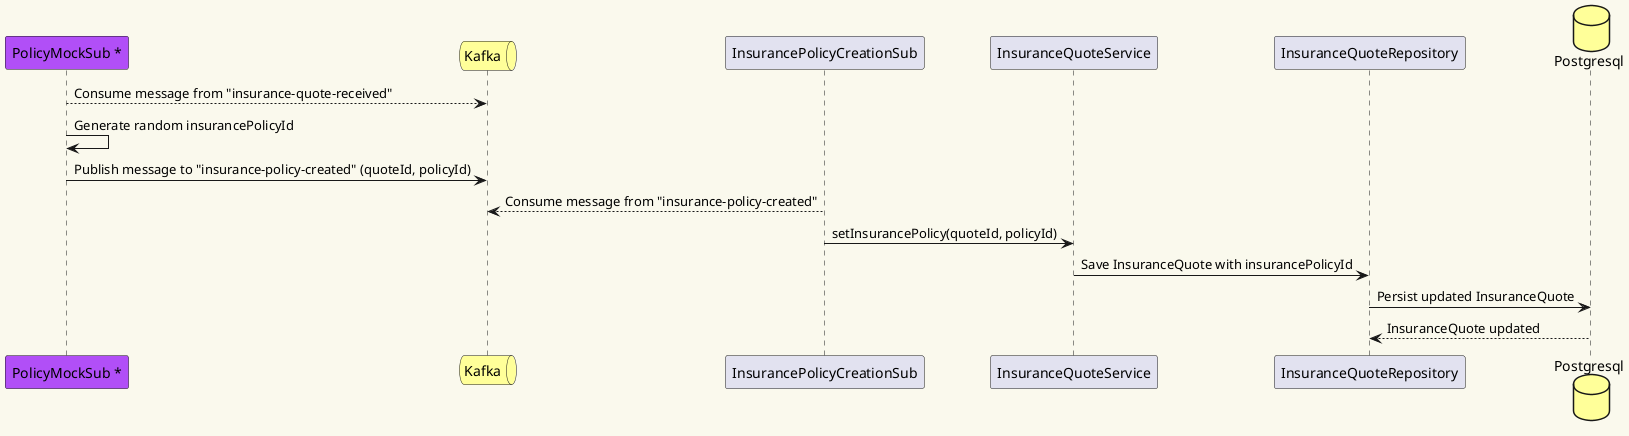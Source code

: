@startuml
skinparam backgroundColor #faf9ed
participant "PolicyMockSub *" as PMS #b14ff7
queue "Kafka" as K #ffff99
participant "InsurancePolicyCreationSub" as IPCS
participant "InsuranceQuoteService" as IQS
participant "InsuranceQuoteRepository" as IQR
database "Postgresql" as DB #ffff99

PMS --> K: Consume message from "insurance-quote-received"
PMS -> PMS: Generate random insurancePolicyId
PMS -> K: Publish message to "insurance-policy-created" (quoteId, policyId)

IPCS --> K: Consume message from "insurance-policy-created"
IPCS -> IQS: setInsurancePolicy(quoteId, policyId)
IQS -> IQR: Save InsuranceQuote with insurancePolicyId
IQR -> DB: Persist updated InsuranceQuote
DB --> IQR: InsuranceQuote updated
@enduml
